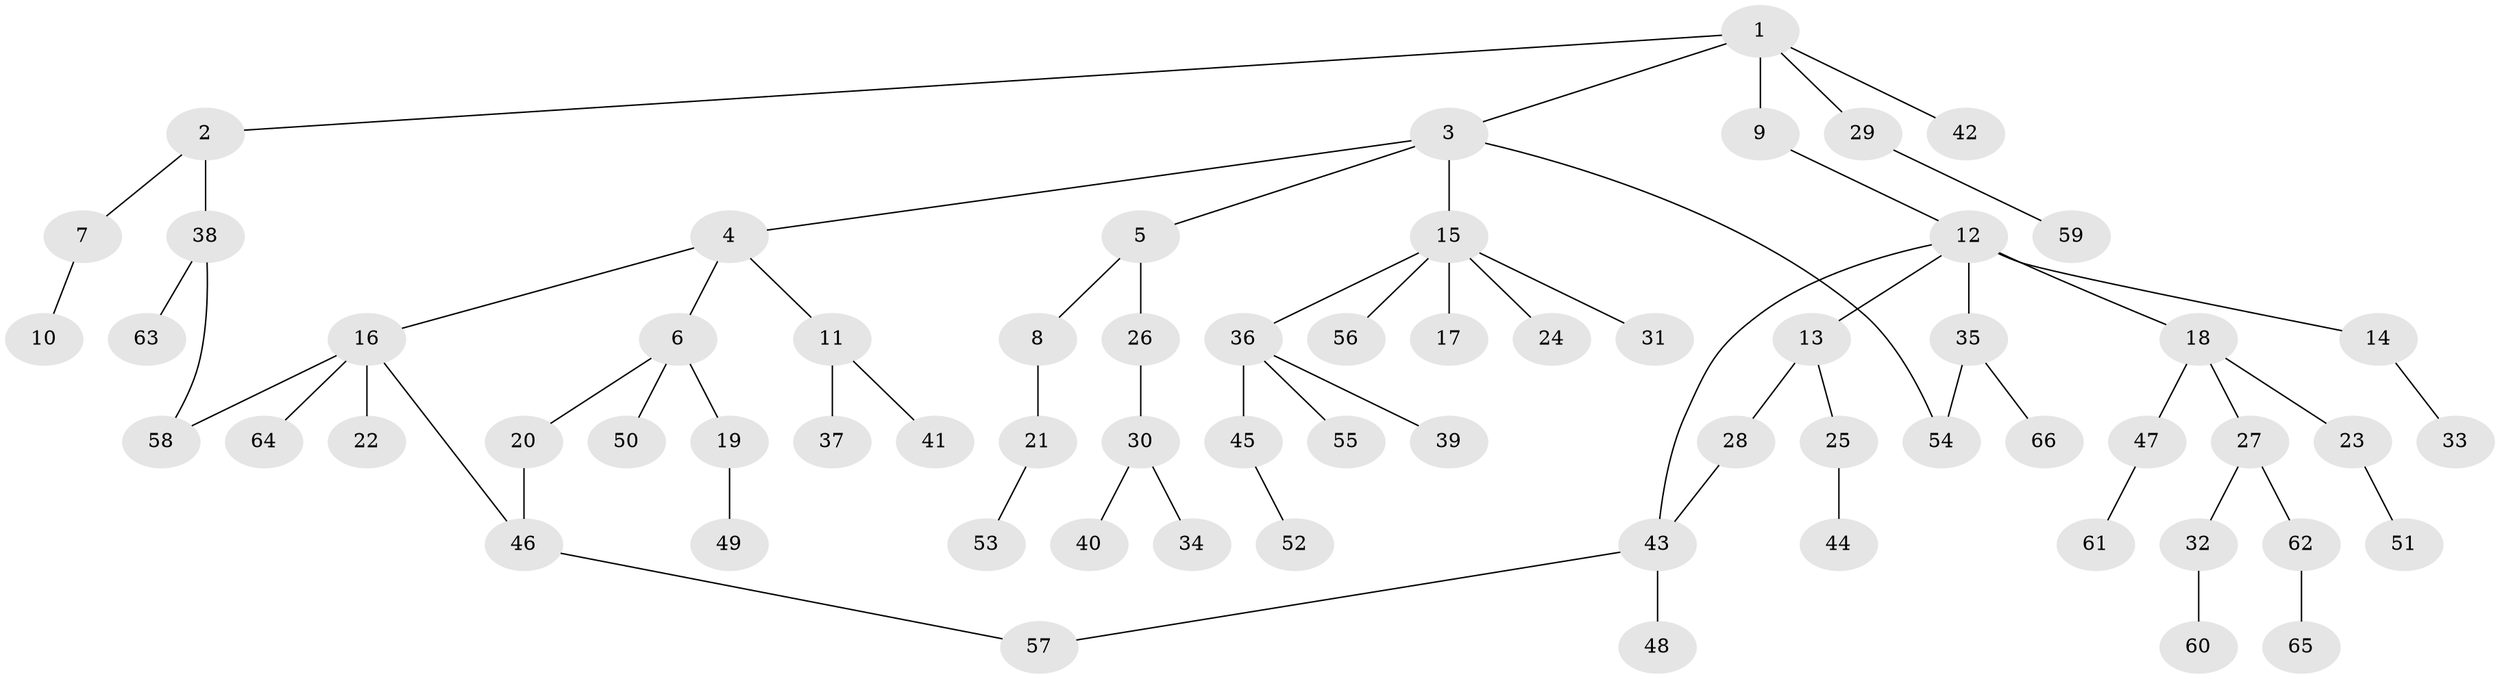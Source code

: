 // Generated by graph-tools (version 1.1) at 2025/34/03/09/25 02:34:11]
// undirected, 66 vertices, 70 edges
graph export_dot {
graph [start="1"]
  node [color=gray90,style=filled];
  1;
  2;
  3;
  4;
  5;
  6;
  7;
  8;
  9;
  10;
  11;
  12;
  13;
  14;
  15;
  16;
  17;
  18;
  19;
  20;
  21;
  22;
  23;
  24;
  25;
  26;
  27;
  28;
  29;
  30;
  31;
  32;
  33;
  34;
  35;
  36;
  37;
  38;
  39;
  40;
  41;
  42;
  43;
  44;
  45;
  46;
  47;
  48;
  49;
  50;
  51;
  52;
  53;
  54;
  55;
  56;
  57;
  58;
  59;
  60;
  61;
  62;
  63;
  64;
  65;
  66;
  1 -- 2;
  1 -- 3;
  1 -- 9;
  1 -- 29;
  1 -- 42;
  2 -- 7;
  2 -- 38;
  3 -- 4;
  3 -- 5;
  3 -- 15;
  3 -- 54;
  4 -- 6;
  4 -- 11;
  4 -- 16;
  5 -- 8;
  5 -- 26;
  6 -- 19;
  6 -- 20;
  6 -- 50;
  7 -- 10;
  8 -- 21;
  9 -- 12;
  11 -- 37;
  11 -- 41;
  12 -- 13;
  12 -- 14;
  12 -- 18;
  12 -- 35;
  12 -- 43;
  13 -- 25;
  13 -- 28;
  14 -- 33;
  15 -- 17;
  15 -- 24;
  15 -- 31;
  15 -- 36;
  15 -- 56;
  16 -- 22;
  16 -- 46;
  16 -- 64;
  16 -- 58;
  18 -- 23;
  18 -- 27;
  18 -- 47;
  19 -- 49;
  20 -- 46;
  21 -- 53;
  23 -- 51;
  25 -- 44;
  26 -- 30;
  27 -- 32;
  27 -- 62;
  28 -- 43;
  29 -- 59;
  30 -- 34;
  30 -- 40;
  32 -- 60;
  35 -- 66;
  35 -- 54;
  36 -- 39;
  36 -- 45;
  36 -- 55;
  38 -- 58;
  38 -- 63;
  43 -- 48;
  43 -- 57;
  45 -- 52;
  46 -- 57;
  47 -- 61;
  62 -- 65;
}
